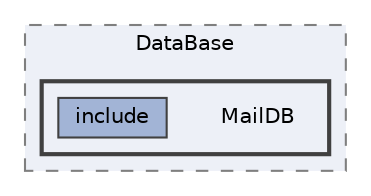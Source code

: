 digraph "include/DataBase/MailDB"
{
 // LATEX_PDF_SIZE
  bgcolor="transparent";
  edge [fontname=Helvetica,fontsize=10,labelfontname=Helvetica,labelfontsize=10];
  node [fontname=Helvetica,fontsize=10,shape=box,height=0.2,width=0.4];
  compound=true
  subgraph clusterdir_1d3af7ce931af215d93e624dce21e856 {
    graph [ bgcolor="#edf0f7", pencolor="grey50", label="DataBase", fontname=Helvetica,fontsize=10 style="filled,dashed", URL="dir_1d3af7ce931af215d93e624dce21e856.html",tooltip=""]
  subgraph clusterdir_e4d1692c0757643e8ca5d22ac8807e21 {
    graph [ bgcolor="#edf0f7", pencolor="grey25", label="", fontname=Helvetica,fontsize=10 style="filled,bold", URL="dir_e4d1692c0757643e8ca5d22ac8807e21.html",tooltip=""]
    dir_e4d1692c0757643e8ca5d22ac8807e21 [shape=plaintext, label="MailDB"];
  dir_308196ceea47543c529c937e9500743c [label="include", fillcolor="#a2b4d6", color="grey25", style="filled", URL="dir_308196ceea47543c529c937e9500743c.html",tooltip=""];
  }
  }
}
